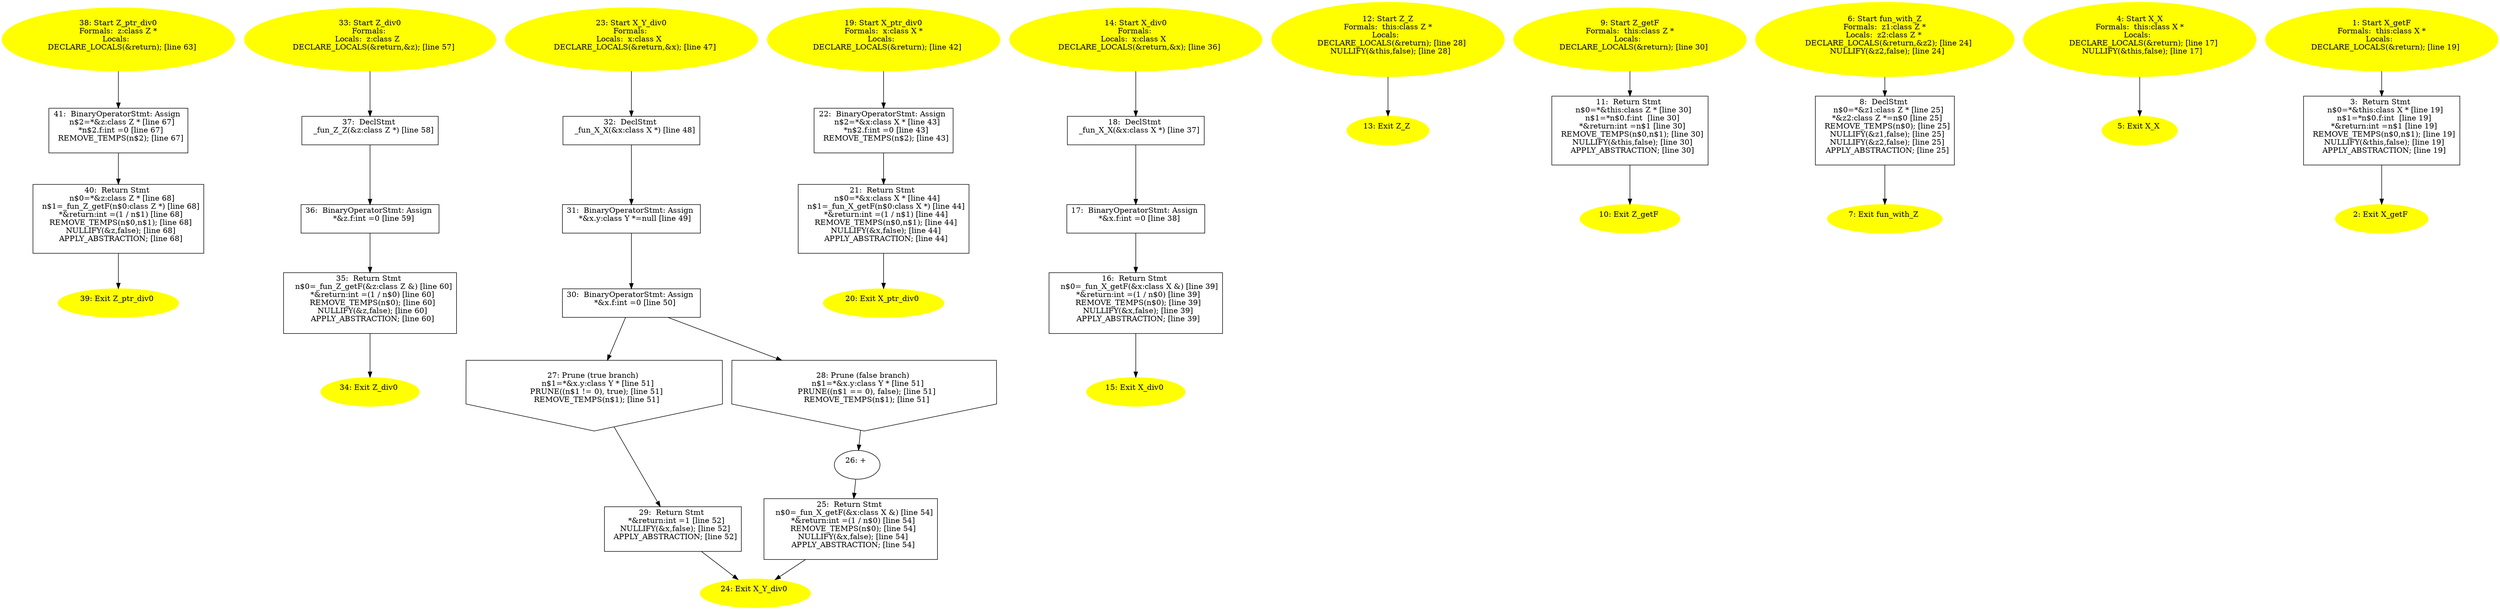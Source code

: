 digraph iCFG {
41 [label="41:  BinaryOperatorStmt: Assign \n   n$2=*&z:class Z * [line 67]\n  *n$2.f:int =0 [line 67]\n  REMOVE_TEMPS(n$2); [line 67]\n " shape="box"]
	

	 41 -> 40 ;
40 [label="40:  Return Stmt \n   n$0=*&z:class Z * [line 68]\n  n$1=_fun_Z_getF(n$0:class Z *) [line 68]\n  *&return:int =(1 / n$1) [line 68]\n  REMOVE_TEMPS(n$0,n$1); [line 68]\n  NULLIFY(&z,false); [line 68]\n  APPLY_ABSTRACTION; [line 68]\n " shape="box"]
	

	 40 -> 39 ;
39 [label="39: Exit Z_ptr_div0 \n  " color=yellow style=filled]
	

38 [label="38: Start Z_ptr_div0\nFormals:  z:class Z *\nLocals:  \n   DECLARE_LOCALS(&return); [line 63]\n " color=yellow style=filled]
	

	 38 -> 41 ;
37 [label="37:  DeclStmt \n   _fun_Z_Z(&z:class Z *) [line 58]\n " shape="box"]
	

	 37 -> 36 ;
36 [label="36:  BinaryOperatorStmt: Assign \n   *&z.f:int =0 [line 59]\n " shape="box"]
	

	 36 -> 35 ;
35 [label="35:  Return Stmt \n   n$0=_fun_Z_getF(&z:class Z &) [line 60]\n  *&return:int =(1 / n$0) [line 60]\n  REMOVE_TEMPS(n$0); [line 60]\n  NULLIFY(&z,false); [line 60]\n  APPLY_ABSTRACTION; [line 60]\n " shape="box"]
	

	 35 -> 34 ;
34 [label="34: Exit Z_div0 \n  " color=yellow style=filled]
	

33 [label="33: Start Z_div0\nFormals: \nLocals:  z:class Z  \n   DECLARE_LOCALS(&return,&z); [line 57]\n " color=yellow style=filled]
	

	 33 -> 37 ;
32 [label="32:  DeclStmt \n   _fun_X_X(&x:class X *) [line 48]\n " shape="box"]
	

	 32 -> 31 ;
31 [label="31:  BinaryOperatorStmt: Assign \n   *&x.y:class Y *=null [line 49]\n " shape="box"]
	

	 31 -> 30 ;
30 [label="30:  BinaryOperatorStmt: Assign \n   *&x.f:int =0 [line 50]\n " shape="box"]
	

	 30 -> 27 ;
	 30 -> 28 ;
29 [label="29:  Return Stmt \n   *&return:int =1 [line 52]\n  NULLIFY(&x,false); [line 52]\n  APPLY_ABSTRACTION; [line 52]\n " shape="box"]
	

	 29 -> 24 ;
28 [label="28: Prune (false branch) \n   n$1=*&x.y:class Y * [line 51]\n  PRUNE((n$1 == 0), false); [line 51]\n  REMOVE_TEMPS(n$1); [line 51]\n " shape="invhouse"]
	

	 28 -> 26 ;
27 [label="27: Prune (true branch) \n   n$1=*&x.y:class Y * [line 51]\n  PRUNE((n$1 != 0), true); [line 51]\n  REMOVE_TEMPS(n$1); [line 51]\n " shape="invhouse"]
	

	 27 -> 29 ;
26 [label="26: + \n  " ]
	

	 26 -> 25 ;
25 [label="25:  Return Stmt \n   n$0=_fun_X_getF(&x:class X &) [line 54]\n  *&return:int =(1 / n$0) [line 54]\n  REMOVE_TEMPS(n$0); [line 54]\n  NULLIFY(&x,false); [line 54]\n  APPLY_ABSTRACTION; [line 54]\n " shape="box"]
	

	 25 -> 24 ;
24 [label="24: Exit X_Y_div0 \n  " color=yellow style=filled]
	

23 [label="23: Start X_Y_div0\nFormals: \nLocals:  x:class X  \n   DECLARE_LOCALS(&return,&x); [line 47]\n " color=yellow style=filled]
	

	 23 -> 32 ;
22 [label="22:  BinaryOperatorStmt: Assign \n   n$2=*&x:class X * [line 43]\n  *n$2.f:int =0 [line 43]\n  REMOVE_TEMPS(n$2); [line 43]\n " shape="box"]
	

	 22 -> 21 ;
21 [label="21:  Return Stmt \n   n$0=*&x:class X * [line 44]\n  n$1=_fun_X_getF(n$0:class X *) [line 44]\n  *&return:int =(1 / n$1) [line 44]\n  REMOVE_TEMPS(n$0,n$1); [line 44]\n  NULLIFY(&x,false); [line 44]\n  APPLY_ABSTRACTION; [line 44]\n " shape="box"]
	

	 21 -> 20 ;
20 [label="20: Exit X_ptr_div0 \n  " color=yellow style=filled]
	

19 [label="19: Start X_ptr_div0\nFormals:  x:class X *\nLocals:  \n   DECLARE_LOCALS(&return); [line 42]\n " color=yellow style=filled]
	

	 19 -> 22 ;
18 [label="18:  DeclStmt \n   _fun_X_X(&x:class X *) [line 37]\n " shape="box"]
	

	 18 -> 17 ;
17 [label="17:  BinaryOperatorStmt: Assign \n   *&x.f:int =0 [line 38]\n " shape="box"]
	

	 17 -> 16 ;
16 [label="16:  Return Stmt \n   n$0=_fun_X_getF(&x:class X &) [line 39]\n  *&return:int =(1 / n$0) [line 39]\n  REMOVE_TEMPS(n$0); [line 39]\n  NULLIFY(&x,false); [line 39]\n  APPLY_ABSTRACTION; [line 39]\n " shape="box"]
	

	 16 -> 15 ;
15 [label="15: Exit X_div0 \n  " color=yellow style=filled]
	

14 [label="14: Start X_div0\nFormals: \nLocals:  x:class X  \n   DECLARE_LOCALS(&return,&x); [line 36]\n " color=yellow style=filled]
	

	 14 -> 18 ;
13 [label="13: Exit Z_Z \n  " color=yellow style=filled]
	

12 [label="12: Start Z_Z\nFormals:  this:class Z *\nLocals:  \n   DECLARE_LOCALS(&return); [line 28]\n  NULLIFY(&this,false); [line 28]\n " color=yellow style=filled]
	

	 12 -> 13 ;
11 [label="11:  Return Stmt \n   n$0=*&this:class Z * [line 30]\n  n$1=*n$0.f:int  [line 30]\n  *&return:int =n$1 [line 30]\n  REMOVE_TEMPS(n$0,n$1); [line 30]\n  NULLIFY(&this,false); [line 30]\n  APPLY_ABSTRACTION; [line 30]\n " shape="box"]
	

	 11 -> 10 ;
10 [label="10: Exit Z_getF \n  " color=yellow style=filled]
	

9 [label="9: Start Z_getF\nFormals:  this:class Z *\nLocals:  \n   DECLARE_LOCALS(&return); [line 30]\n " color=yellow style=filled]
	

	 9 -> 11 ;
8 [label="8:  DeclStmt \n   n$0=*&z1:class Z * [line 25]\n  *&z2:class Z *=n$0 [line 25]\n  REMOVE_TEMPS(n$0); [line 25]\n  NULLIFY(&z1,false); [line 25]\n  NULLIFY(&z2,false); [line 25]\n  APPLY_ABSTRACTION; [line 25]\n " shape="box"]
	

	 8 -> 7 ;
7 [label="7: Exit fun_with_Z \n  " color=yellow style=filled]
	

6 [label="6: Start fun_with_Z\nFormals:  z1:class Z *\nLocals:  z2:class Z * \n   DECLARE_LOCALS(&return,&z2); [line 24]\n  NULLIFY(&z2,false); [line 24]\n " color=yellow style=filled]
	

	 6 -> 8 ;
5 [label="5: Exit X_X \n  " color=yellow style=filled]
	

4 [label="4: Start X_X\nFormals:  this:class X *\nLocals:  \n   DECLARE_LOCALS(&return); [line 17]\n  NULLIFY(&this,false); [line 17]\n " color=yellow style=filled]
	

	 4 -> 5 ;
3 [label="3:  Return Stmt \n   n$0=*&this:class X * [line 19]\n  n$1=*n$0.f:int  [line 19]\n  *&return:int =n$1 [line 19]\n  REMOVE_TEMPS(n$0,n$1); [line 19]\n  NULLIFY(&this,false); [line 19]\n  APPLY_ABSTRACTION; [line 19]\n " shape="box"]
	

	 3 -> 2 ;
2 [label="2: Exit X_getF \n  " color=yellow style=filled]
	

1 [label="1: Start X_getF\nFormals:  this:class X *\nLocals:  \n   DECLARE_LOCALS(&return); [line 19]\n " color=yellow style=filled]
	

	 1 -> 3 ;
}
